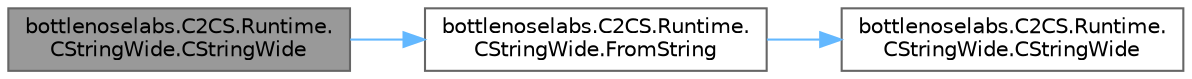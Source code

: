 digraph "bottlenoselabs.C2CS.Runtime.CStringWide.CStringWide"
{
 // LATEX_PDF_SIZE
  bgcolor="transparent";
  edge [fontname=Helvetica,fontsize=10,labelfontname=Helvetica,labelfontsize=10];
  node [fontname=Helvetica,fontsize=10,shape=box,height=0.2,width=0.4];
  rankdir="LR";
  Node1 [id="Node000001",label="bottlenoselabs.C2CS.Runtime.\lCStringWide.CStringWide",height=0.2,width=0.4,color="gray40", fillcolor="grey60", style="filled", fontcolor="black",tooltip="Initializes a new instance of the CStringWide struct."];
  Node1 -> Node2 [id="edge1_Node000001_Node000002",color="steelblue1",style="solid",tooltip=" "];
  Node2 [id="Node000002",label="bottlenoselabs.C2CS.Runtime.\lCStringWide.FromString",height=0.2,width=0.4,color="grey40", fillcolor="white", style="filled",URL="$structbottlenoselabs_1_1_c2_c_s_1_1_runtime_1_1_c_string_wide.html#ad0c71da05e113e11ca9f26b7ebf1cd9a",tooltip="Converts a C string pointer (one dimensional byte array terminated by a 0x0) for a specified string b..."];
  Node2 -> Node3 [id="edge2_Node000002_Node000003",color="steelblue1",style="solid",tooltip=" "];
  Node3 [id="Node000003",label="bottlenoselabs.C2CS.Runtime.\lCStringWide.CStringWide",height=0.2,width=0.4,color="grey40", fillcolor="white", style="filled",URL="$structbottlenoselabs_1_1_c2_c_s_1_1_runtime_1_1_c_string_wide.html#afa33221f90364d727c02028413f2cd6b",tooltip="Initializes a new instance of the CStringWide struct."];
}
